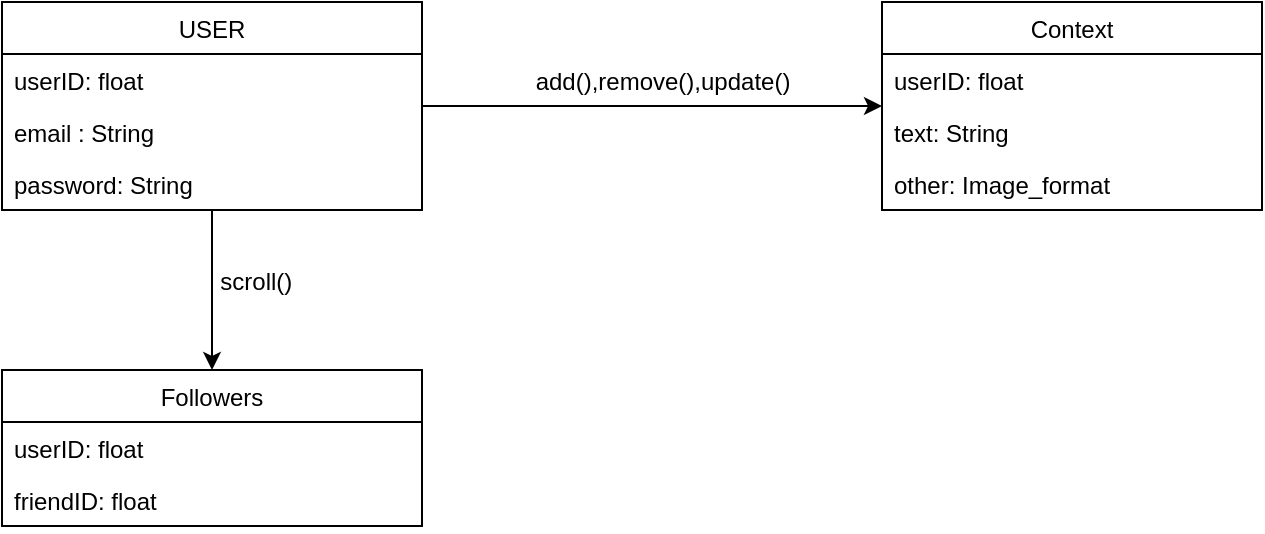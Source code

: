 <mxfile version="13.8.5" type="github">
  <diagram name="Page-1" id="e7e014a7-5840-1c2e-5031-d8a46d1fe8dd">
    <mxGraphModel dx="946" dy="590" grid="1" gridSize="10" guides="1" tooltips="1" connect="1" arrows="1" fold="1" page="1" pageScale="1" pageWidth="1169" pageHeight="826" background="#ffffff" math="0" shadow="0">
      <root>
        <mxCell id="0" />
        <mxCell id="1" parent="0" />
        <mxCell id="1mYfzKDV1qm5dACeFdZj-55" value="" style="edgeStyle=orthogonalEdgeStyle;rounded=0;orthogonalLoop=1;jettySize=auto;html=1;" edge="1" parent="1" source="1mYfzKDV1qm5dACeFdZj-41" target="1mYfzKDV1qm5dACeFdZj-51">
          <mxGeometry relative="1" as="geometry" />
        </mxCell>
        <mxCell id="1mYfzKDV1qm5dACeFdZj-62" style="edgeStyle=orthogonalEdgeStyle;rounded=0;orthogonalLoop=1;jettySize=auto;html=1;" edge="1" parent="1" source="1mYfzKDV1qm5dACeFdZj-41" target="1mYfzKDV1qm5dACeFdZj-57">
          <mxGeometry relative="1" as="geometry" />
        </mxCell>
        <mxCell id="1mYfzKDV1qm5dACeFdZj-41" value="USER" style="swimlane;fontStyle=0;childLayout=stackLayout;horizontal=1;startSize=26;fillColor=none;horizontalStack=0;resizeParent=1;resizeParentMax=0;resizeLast=0;collapsible=1;marginBottom=0;" vertex="1" parent="1">
          <mxGeometry x="120" y="170" width="210" height="104" as="geometry" />
        </mxCell>
        <mxCell id="1mYfzKDV1qm5dACeFdZj-42" value="userID: float" style="text;strokeColor=none;fillColor=none;align=left;verticalAlign=top;spacingLeft=4;spacingRight=4;overflow=hidden;rotatable=0;points=[[0,0.5],[1,0.5]];portConstraint=eastwest;" vertex="1" parent="1mYfzKDV1qm5dACeFdZj-41">
          <mxGeometry y="26" width="210" height="26" as="geometry" />
        </mxCell>
        <mxCell id="1mYfzKDV1qm5dACeFdZj-44" value="email : String" style="text;strokeColor=none;fillColor=none;align=left;verticalAlign=top;spacingLeft=4;spacingRight=4;overflow=hidden;rotatable=0;points=[[0,0.5],[1,0.5]];portConstraint=eastwest;" vertex="1" parent="1mYfzKDV1qm5dACeFdZj-41">
          <mxGeometry y="52" width="210" height="26" as="geometry" />
        </mxCell>
        <mxCell id="1mYfzKDV1qm5dACeFdZj-43" value="password: String" style="text;strokeColor=none;fillColor=none;align=left;verticalAlign=top;spacingLeft=4;spacingRight=4;overflow=hidden;rotatable=0;points=[[0,0.5],[1,0.5]];portConstraint=eastwest;" vertex="1" parent="1mYfzKDV1qm5dACeFdZj-41">
          <mxGeometry y="78" width="210" height="26" as="geometry" />
        </mxCell>
        <mxCell id="1mYfzKDV1qm5dACeFdZj-51" value="Followers" style="swimlane;fontStyle=0;childLayout=stackLayout;horizontal=1;startSize=26;fillColor=none;horizontalStack=0;resizeParent=1;resizeParentMax=0;resizeLast=0;collapsible=1;marginBottom=0;" vertex="1" parent="1">
          <mxGeometry x="120" y="354" width="210" height="78" as="geometry" />
        </mxCell>
        <mxCell id="1mYfzKDV1qm5dACeFdZj-52" value="userID: float" style="text;strokeColor=none;fillColor=none;align=left;verticalAlign=top;spacingLeft=4;spacingRight=4;overflow=hidden;rotatable=0;points=[[0,0.5],[1,0.5]];portConstraint=eastwest;" vertex="1" parent="1mYfzKDV1qm5dACeFdZj-51">
          <mxGeometry y="26" width="210" height="26" as="geometry" />
        </mxCell>
        <mxCell id="1mYfzKDV1qm5dACeFdZj-53" value="friendID: float" style="text;strokeColor=none;fillColor=none;align=left;verticalAlign=top;spacingLeft=4;spacingRight=4;overflow=hidden;rotatable=0;points=[[0,0.5],[1,0.5]];portConstraint=eastwest;" vertex="1" parent="1mYfzKDV1qm5dACeFdZj-51">
          <mxGeometry y="52" width="210" height="26" as="geometry" />
        </mxCell>
        <mxCell id="1mYfzKDV1qm5dACeFdZj-57" value="Context" style="swimlane;fontStyle=0;childLayout=stackLayout;horizontal=1;startSize=26;fillColor=none;horizontalStack=0;resizeParent=1;resizeParentMax=0;resizeLast=0;collapsible=1;marginBottom=0;" vertex="1" parent="1">
          <mxGeometry x="560" y="170" width="190" height="104" as="geometry" />
        </mxCell>
        <mxCell id="1mYfzKDV1qm5dACeFdZj-58" value="userID: float" style="text;strokeColor=none;fillColor=none;align=left;verticalAlign=top;spacingLeft=4;spacingRight=4;overflow=hidden;rotatable=0;points=[[0,0.5],[1,0.5]];portConstraint=eastwest;" vertex="1" parent="1mYfzKDV1qm5dACeFdZj-57">
          <mxGeometry y="26" width="190" height="26" as="geometry" />
        </mxCell>
        <mxCell id="1mYfzKDV1qm5dACeFdZj-59" value="text: String" style="text;strokeColor=none;fillColor=none;align=left;verticalAlign=top;spacingLeft=4;spacingRight=4;overflow=hidden;rotatable=0;points=[[0,0.5],[1,0.5]];portConstraint=eastwest;" vertex="1" parent="1mYfzKDV1qm5dACeFdZj-57">
          <mxGeometry y="52" width="190" height="26" as="geometry" />
        </mxCell>
        <mxCell id="1mYfzKDV1qm5dACeFdZj-60" value="other: Image_format" style="text;strokeColor=none;fillColor=none;align=left;verticalAlign=top;spacingLeft=4;spacingRight=4;overflow=hidden;rotatable=0;points=[[0,0.5],[1,0.5]];portConstraint=eastwest;" vertex="1" parent="1mYfzKDV1qm5dACeFdZj-57">
          <mxGeometry y="78" width="190" height="26" as="geometry" />
        </mxCell>
        <mxCell id="1mYfzKDV1qm5dACeFdZj-63" value="&amp;nbsp; &amp;nbsp; scroll()" style="text;html=1;align=center;verticalAlign=middle;resizable=0;points=[];autosize=1;" vertex="1" parent="1">
          <mxGeometry x="210" y="300" width="60" height="20" as="geometry" />
        </mxCell>
        <mxCell id="1mYfzKDV1qm5dACeFdZj-64" value="&amp;nbsp; &amp;nbsp; &amp;nbsp; &amp;nbsp; &amp;nbsp; &amp;nbsp; add(),remove(),update()" style="text;html=1;align=center;verticalAlign=middle;resizable=0;points=[];autosize=1;" vertex="1" parent="1">
          <mxGeometry x="340" y="200" width="180" height="20" as="geometry" />
        </mxCell>
      </root>
    </mxGraphModel>
  </diagram>
</mxfile>
